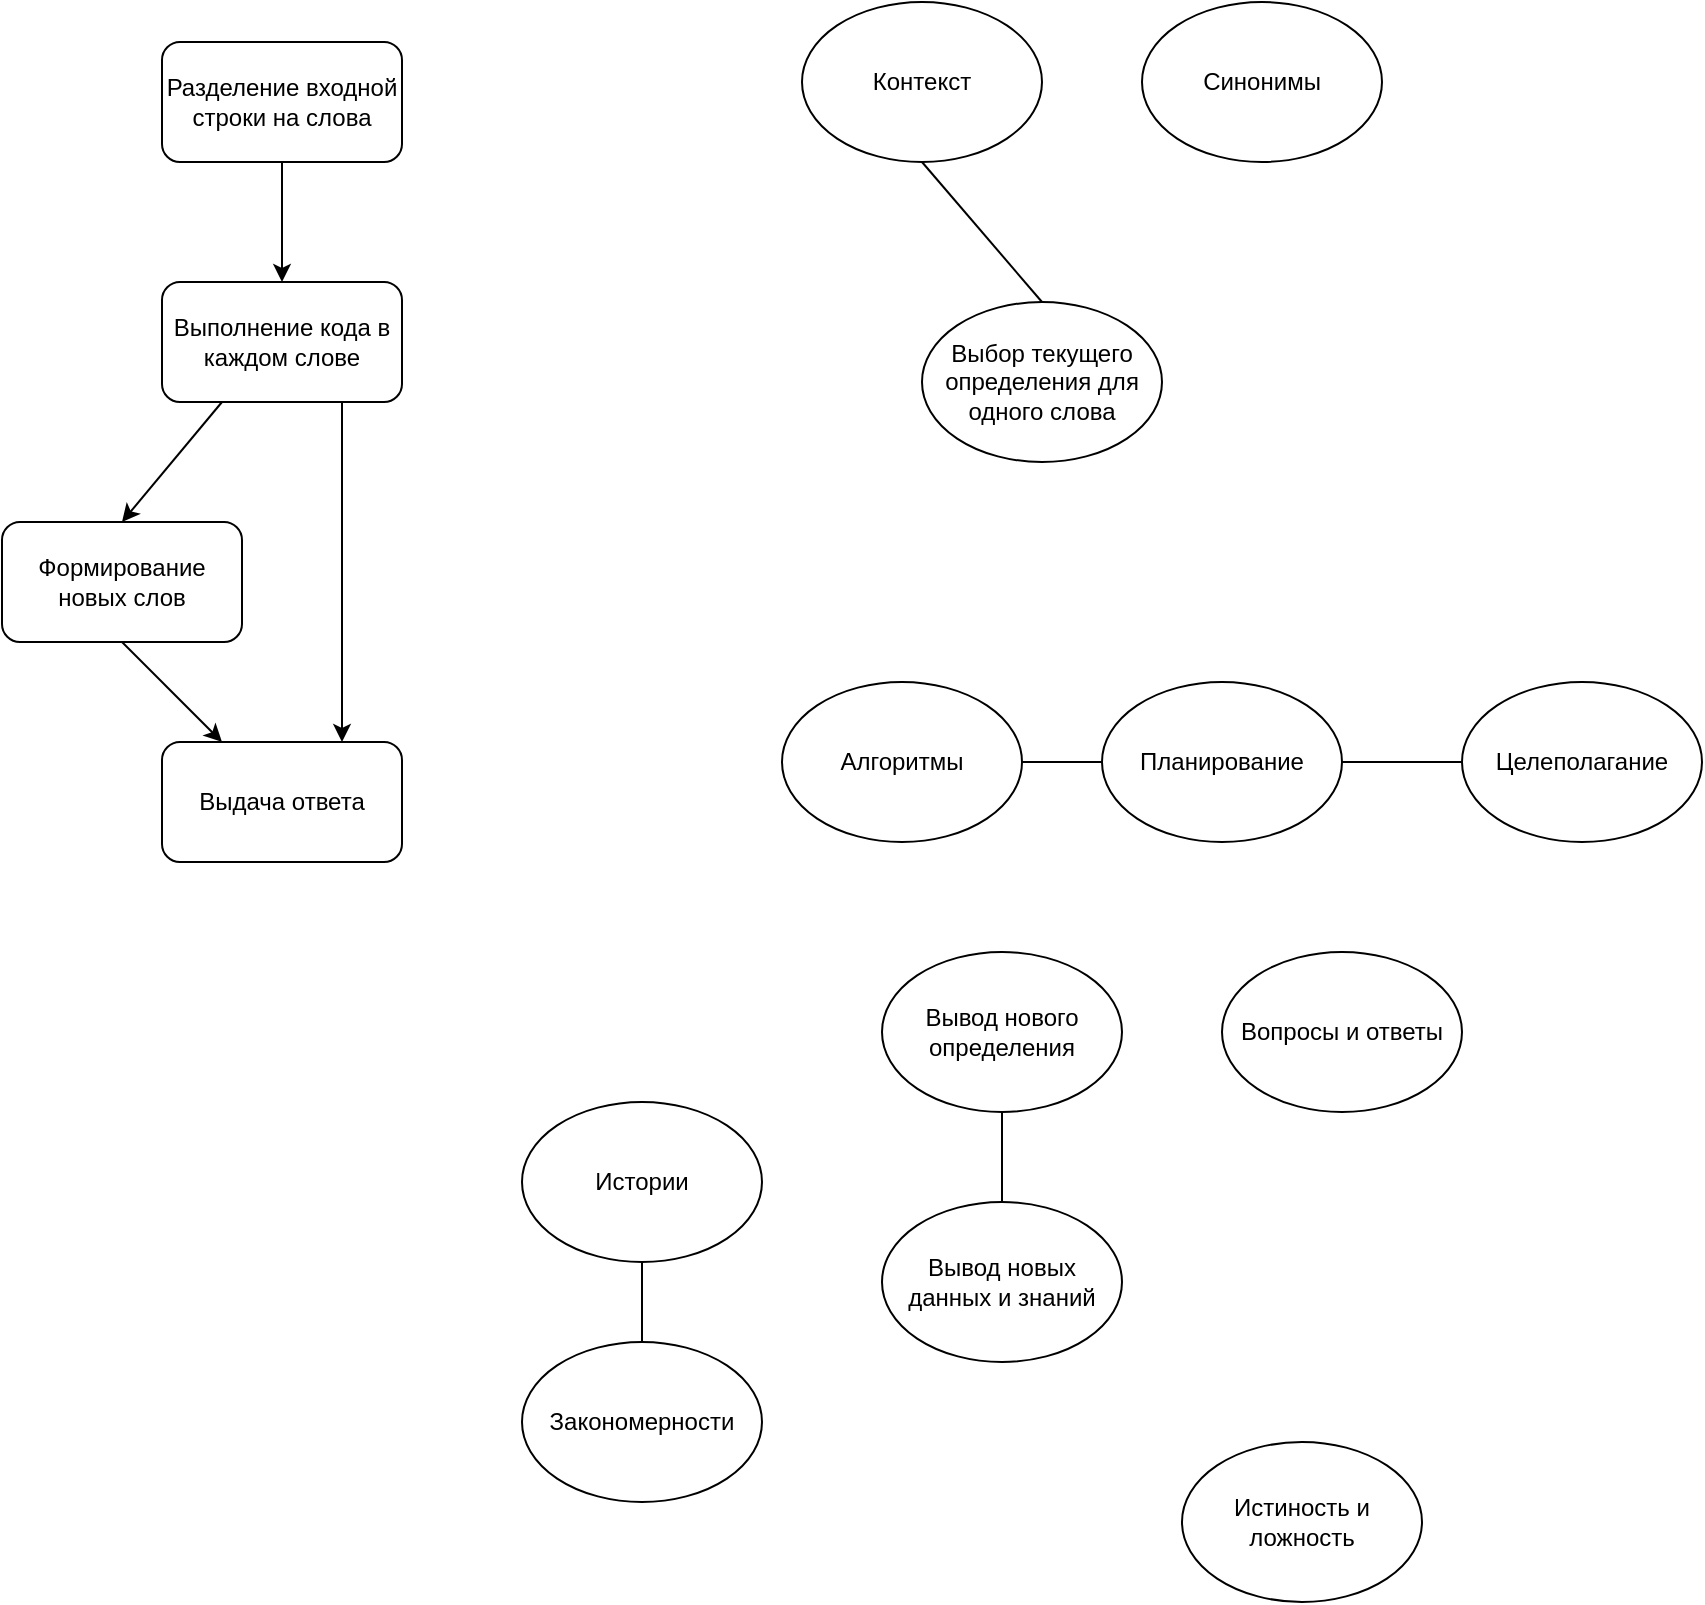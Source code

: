 <mxfile version="20.8.5" type="device"><diagram id="M58kzX_n5YfUpocRl9Z3" name="Страница 1"><mxGraphModel dx="1362" dy="780" grid="1" gridSize="10" guides="1" tooltips="1" connect="1" arrows="1" fold="1" page="1" pageScale="1" pageWidth="827" pageHeight="1169" math="0" shadow="0"><root><mxCell id="0"/><mxCell id="1" parent="0"/><mxCell id="h8SOAIHOeKRlmRspTmNA-9" style="edgeStyle=none;rounded=0;orthogonalLoop=1;jettySize=auto;html=1;exitX=0.5;exitY=1;exitDx=0;exitDy=0;entryX=0.5;entryY=0;entryDx=0;entryDy=0;" parent="1" source="h8SOAIHOeKRlmRspTmNA-1" target="h8SOAIHOeKRlmRspTmNA-2" edge="1"><mxGeometry relative="1" as="geometry"/></mxCell><mxCell id="h8SOAIHOeKRlmRspTmNA-1" value="Разделение входной строки на слова" style="rounded=1;whiteSpace=wrap;html=1;" parent="1" vertex="1"><mxGeometry x="160" y="90" width="120" height="60" as="geometry"/></mxCell><mxCell id="h8SOAIHOeKRlmRspTmNA-7" style="rounded=0;orthogonalLoop=1;jettySize=auto;html=1;exitX=0.25;exitY=1;exitDx=0;exitDy=0;entryX=0.5;entryY=0;entryDx=0;entryDy=0;" parent="1" source="h8SOAIHOeKRlmRspTmNA-2" target="h8SOAIHOeKRlmRspTmNA-3" edge="1"><mxGeometry relative="1" as="geometry"/></mxCell><mxCell id="h8SOAIHOeKRlmRspTmNA-8" style="edgeStyle=none;rounded=0;orthogonalLoop=1;jettySize=auto;html=1;exitX=0.75;exitY=1;exitDx=0;exitDy=0;entryX=0.75;entryY=0;entryDx=0;entryDy=0;" parent="1" source="h8SOAIHOeKRlmRspTmNA-2" target="h8SOAIHOeKRlmRspTmNA-4" edge="1"><mxGeometry relative="1" as="geometry"/></mxCell><mxCell id="h8SOAIHOeKRlmRspTmNA-2" value="Выполнение кода в каждом слове" style="rounded=1;whiteSpace=wrap;html=1;" parent="1" vertex="1"><mxGeometry x="160" y="210" width="120" height="60" as="geometry"/></mxCell><mxCell id="h8SOAIHOeKRlmRspTmNA-10" style="edgeStyle=none;rounded=0;orthogonalLoop=1;jettySize=auto;html=1;exitX=0.5;exitY=1;exitDx=0;exitDy=0;entryX=0.25;entryY=0;entryDx=0;entryDy=0;" parent="1" source="h8SOAIHOeKRlmRspTmNA-3" target="h8SOAIHOeKRlmRspTmNA-4" edge="1"><mxGeometry relative="1" as="geometry"/></mxCell><mxCell id="h8SOAIHOeKRlmRspTmNA-3" value="Формирование новых слов" style="rounded=1;whiteSpace=wrap;html=1;" parent="1" vertex="1"><mxGeometry x="80" y="330" width="120" height="60" as="geometry"/></mxCell><mxCell id="h8SOAIHOeKRlmRspTmNA-4" value="Выдача ответа" style="rounded=1;whiteSpace=wrap;html=1;" parent="1" vertex="1"><mxGeometry x="160" y="440" width="120" height="60" as="geometry"/></mxCell><mxCell id="MMBhUO516YFvdKLoYM9n-1" value="Выбор текущего определения для одного слова" style="ellipse;whiteSpace=wrap;html=1;" vertex="1" parent="1"><mxGeometry x="540" y="220" width="120" height="80" as="geometry"/></mxCell><mxCell id="MMBhUO516YFvdKLoYM9n-3" style="rounded=0;orthogonalLoop=1;jettySize=auto;html=1;exitX=0.5;exitY=1;exitDx=0;exitDy=0;entryX=0.5;entryY=0;entryDx=0;entryDy=0;endArrow=none;endFill=0;" edge="1" parent="1" source="MMBhUO516YFvdKLoYM9n-2" target="MMBhUO516YFvdKLoYM9n-1"><mxGeometry relative="1" as="geometry"/></mxCell><mxCell id="MMBhUO516YFvdKLoYM9n-2" value="Контекст" style="ellipse;whiteSpace=wrap;html=1;" vertex="1" parent="1"><mxGeometry x="480" y="70" width="120" height="80" as="geometry"/></mxCell><mxCell id="MMBhUO516YFvdKLoYM9n-4" value="Синонимы" style="ellipse;whiteSpace=wrap;html=1;" vertex="1" parent="1"><mxGeometry x="650" y="70" width="120" height="80" as="geometry"/></mxCell><mxCell id="MMBhUO516YFvdKLoYM9n-12" style="edgeStyle=none;rounded=0;orthogonalLoop=1;jettySize=auto;html=1;exitX=1;exitY=0.5;exitDx=0;exitDy=0;entryX=0;entryY=0.5;entryDx=0;entryDy=0;endArrow=none;endFill=0;" edge="1" parent="1" source="MMBhUO516YFvdKLoYM9n-5" target="MMBhUO516YFvdKLoYM9n-6"><mxGeometry relative="1" as="geometry"/></mxCell><mxCell id="MMBhUO516YFvdKLoYM9n-5" value="Алгоритмы" style="ellipse;whiteSpace=wrap;html=1;" vertex="1" parent="1"><mxGeometry x="470" y="410" width="120" height="80" as="geometry"/></mxCell><mxCell id="MMBhUO516YFvdKLoYM9n-13" style="edgeStyle=none;rounded=0;orthogonalLoop=1;jettySize=auto;html=1;exitX=1;exitY=0.5;exitDx=0;exitDy=0;entryX=0;entryY=0.5;entryDx=0;entryDy=0;endArrow=none;endFill=0;" edge="1" parent="1" source="MMBhUO516YFvdKLoYM9n-6" target="MMBhUO516YFvdKLoYM9n-7"><mxGeometry relative="1" as="geometry"/></mxCell><mxCell id="MMBhUO516YFvdKLoYM9n-6" value="Планирование" style="ellipse;whiteSpace=wrap;html=1;" vertex="1" parent="1"><mxGeometry x="630" y="410" width="120" height="80" as="geometry"/></mxCell><mxCell id="MMBhUO516YFvdKLoYM9n-7" value="Целеполагание" style="ellipse;whiteSpace=wrap;html=1;" vertex="1" parent="1"><mxGeometry x="810" y="410" width="120" height="80" as="geometry"/></mxCell><mxCell id="MMBhUO516YFvdKLoYM9n-11" style="edgeStyle=none;rounded=0;orthogonalLoop=1;jettySize=auto;html=1;exitX=0.5;exitY=1;exitDx=0;exitDy=0;entryX=0.5;entryY=0;entryDx=0;entryDy=0;endArrow=none;endFill=0;" edge="1" parent="1" source="MMBhUO516YFvdKLoYM9n-8" target="MMBhUO516YFvdKLoYM9n-10"><mxGeometry relative="1" as="geometry"/></mxCell><mxCell id="MMBhUO516YFvdKLoYM9n-8" value="Вывод нового определения" style="ellipse;whiteSpace=wrap;html=1;" vertex="1" parent="1"><mxGeometry x="520" y="545" width="120" height="80" as="geometry"/></mxCell><mxCell id="MMBhUO516YFvdKLoYM9n-9" value="Вопросы и ответы" style="ellipse;whiteSpace=wrap;html=1;" vertex="1" parent="1"><mxGeometry x="690" y="545" width="120" height="80" as="geometry"/></mxCell><mxCell id="MMBhUO516YFvdKLoYM9n-10" value="Вывод новых данных и знаний" style="ellipse;whiteSpace=wrap;html=1;" vertex="1" parent="1"><mxGeometry x="520" y="670" width="120" height="80" as="geometry"/></mxCell><mxCell id="MMBhUO516YFvdKLoYM9n-16" style="edgeStyle=none;rounded=0;orthogonalLoop=1;jettySize=auto;html=1;exitX=0.5;exitY=1;exitDx=0;exitDy=0;entryX=0.5;entryY=0;entryDx=0;entryDy=0;endArrow=none;endFill=0;" edge="1" parent="1" source="MMBhUO516YFvdKLoYM9n-14" target="MMBhUO516YFvdKLoYM9n-15"><mxGeometry relative="1" as="geometry"/></mxCell><mxCell id="MMBhUO516YFvdKLoYM9n-14" value="Истории" style="ellipse;whiteSpace=wrap;html=1;" vertex="1" parent="1"><mxGeometry x="340" y="620" width="120" height="80" as="geometry"/></mxCell><mxCell id="MMBhUO516YFvdKLoYM9n-15" value="Закономерности" style="ellipse;whiteSpace=wrap;html=1;" vertex="1" parent="1"><mxGeometry x="340" y="740" width="120" height="80" as="geometry"/></mxCell><mxCell id="MMBhUO516YFvdKLoYM9n-17" value="Истиность и ложность" style="ellipse;whiteSpace=wrap;html=1;" vertex="1" parent="1"><mxGeometry x="670" y="790" width="120" height="80" as="geometry"/></mxCell></root></mxGraphModel></diagram></mxfile>